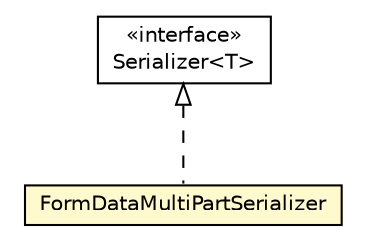 #!/usr/local/bin/dot
#
# Class diagram 
# Generated by UMLGraph version R5_6-24-gf6e263 (http://www.umlgraph.org/)
#

digraph G {
	edge [fontname="Helvetica",fontsize=10,labelfontname="Helvetica",labelfontsize=10];
	node [fontname="Helvetica",fontsize=10,shape=plaintext];
	nodesep=0.25;
	ranksep=0.5;
	// io.reinert.requestor.core.serialization.Serializer<T>
	c29061 [label=<<table title="io.reinert.requestor.core.serialization.Serializer" border="0" cellborder="1" cellspacing="0" cellpadding="2" port="p" href="../../core/serialization/Serializer.html">
		<tr><td><table border="0" cellspacing="0" cellpadding="1">
<tr><td align="center" balign="center"> &#171;interface&#187; </td></tr>
<tr><td align="center" balign="center"> Serializer&lt;T&gt; </td></tr>
		</table></td></tr>
		</table>>, URL="../../core/serialization/Serializer.html", fontname="Helvetica", fontcolor="black", fontsize=10.0];
	// io.reinert.requestor.java.serialization.FormDataMultiPartSerializer
	c29099 [label=<<table title="io.reinert.requestor.java.serialization.FormDataMultiPartSerializer" border="0" cellborder="1" cellspacing="0" cellpadding="2" port="p" bgcolor="lemonChiffon" href="./FormDataMultiPartSerializer.html">
		<tr><td><table border="0" cellspacing="0" cellpadding="1">
<tr><td align="center" balign="center"> FormDataMultiPartSerializer </td></tr>
		</table></td></tr>
		</table>>, URL="./FormDataMultiPartSerializer.html", fontname="Helvetica", fontcolor="black", fontsize=10.0];
	//io.reinert.requestor.java.serialization.FormDataMultiPartSerializer implements io.reinert.requestor.core.serialization.Serializer<T>
	c29061:p -> c29099:p [dir=back,arrowtail=empty,style=dashed];
}

